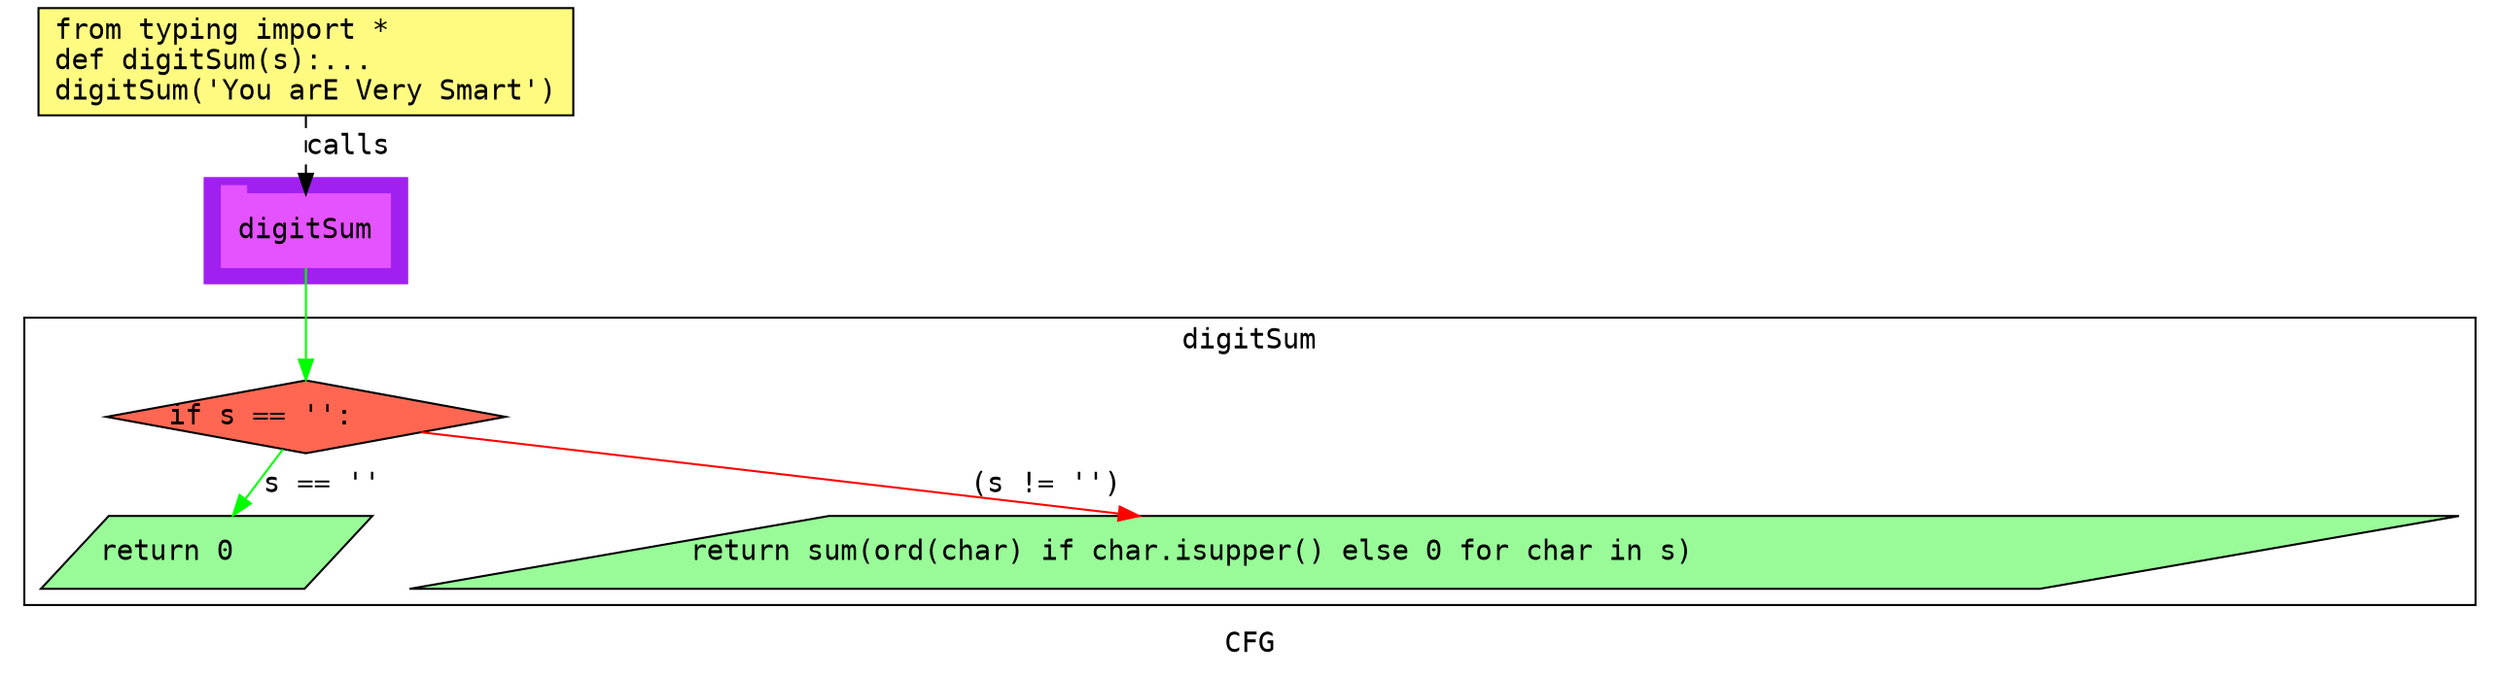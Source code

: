 digraph cluster718CFG {
	graph [bb="0,0,1184,326",
		compound=True,
		fontname="DejaVu Sans Mono",
		label=CFG,
		lheight=0.21,
		lp="592,11.5",
		lwidth=0.35,
		pack=False,
		rankdir=TB,
		ranksep=0.02
	];
	node [fontname="DejaVu Sans Mono",
		label="\N"
	];
	edge [fontname="DejaVu Sans Mono"];
	subgraph cluster_1 {
		graph [bb="95,190,195,242",
			color=purple,
			compound=true,
			fontname="DejaVu Sans Mono",
			label="",
			rankdir=TB,
			ranksep=0.02,
			shape=tab,
			style=filled
		];
		node [fontname="DejaVu Sans Mono"];
		edge [fontname="DejaVu Sans Mono"];
		9	[color="#E552FF",
			height=0.5,
			label=digitSum,
			linenum="[5]",
			pos="145,216",
			shape=tab,
			style=filled,
			width=1.1528];
	}
	subgraph cluster4digitSum {
		graph [bb="8,31,1176,173",
			compound=True,
			fontname="DejaVu Sans Mono",
			label=digitSum,
			lheight=0.21,
			lp="592,161.5",
			lwidth=0.93,
			pack=False,
			rankdir=TB,
			ranksep=0.02
		];
		node [fontname="DejaVu Sans Mono"];
		edge [fontname="DejaVu Sans Mono"];
		3	[fillcolor="#FF6752",
			height=0.5,
			label="if s == '':\l",
			linenum="[3]",
			pos="145,124",
			shape=diamond,
			style="filled,solid",
			width=2.7319];
		4	[fillcolor="#98fb98",
			height=0.5,
			label="return 0\l",
			linenum="[3]",
			pos="95,57",
			shape=parallelogram,
			style="filled,solid",
			width=2.1971];
		3 -> 4	[color=green,
			label="s == ''",
			lp="153,90.5",
			pos="e,108.3,75.291 133.4,107.92 127.78,100.61 120.87,91.627 114.47,83.305"];
		5	[fillcolor="#98fb98",
			height=0.5,
			label="return sum(ord(char) if char.isupper() else 0 for char in s)\l",
			linenum="[4]",
			pos="680,57",
			shape=parallelogram,
			style="filled,solid",
			width=13.553];
		3 -> 5	[color=red,
			label="(s != '')",
			lp="497.5,90.5",
			pos="e,539.92,75.019 200.99,116.2 278.23,106.81 420.33,89.549 529.77,76.252"];
	}
	1	[fillcolor="#FFFB81",
		height=0.73611,
		label="from typing import *\ldef digitSum(s):...\ldigitSum('You arE Very Smart')\l",
		linenum="[1]",
		pos="145,299.5",
		shape=rectangle,
		style="filled,solid",
		width=3.6667];
	1 -> 9	[label=calls,
		lp="166,257.5",
		pos="e,145,234.13 145,272.71 145,263.66 145,253.47 145,244.3",
		style=dashed];
	9 -> 3	[color=green,
		pos="e,145,142.3 145,197.65 145,184.82 145,167.11 145,152.38"];
}
